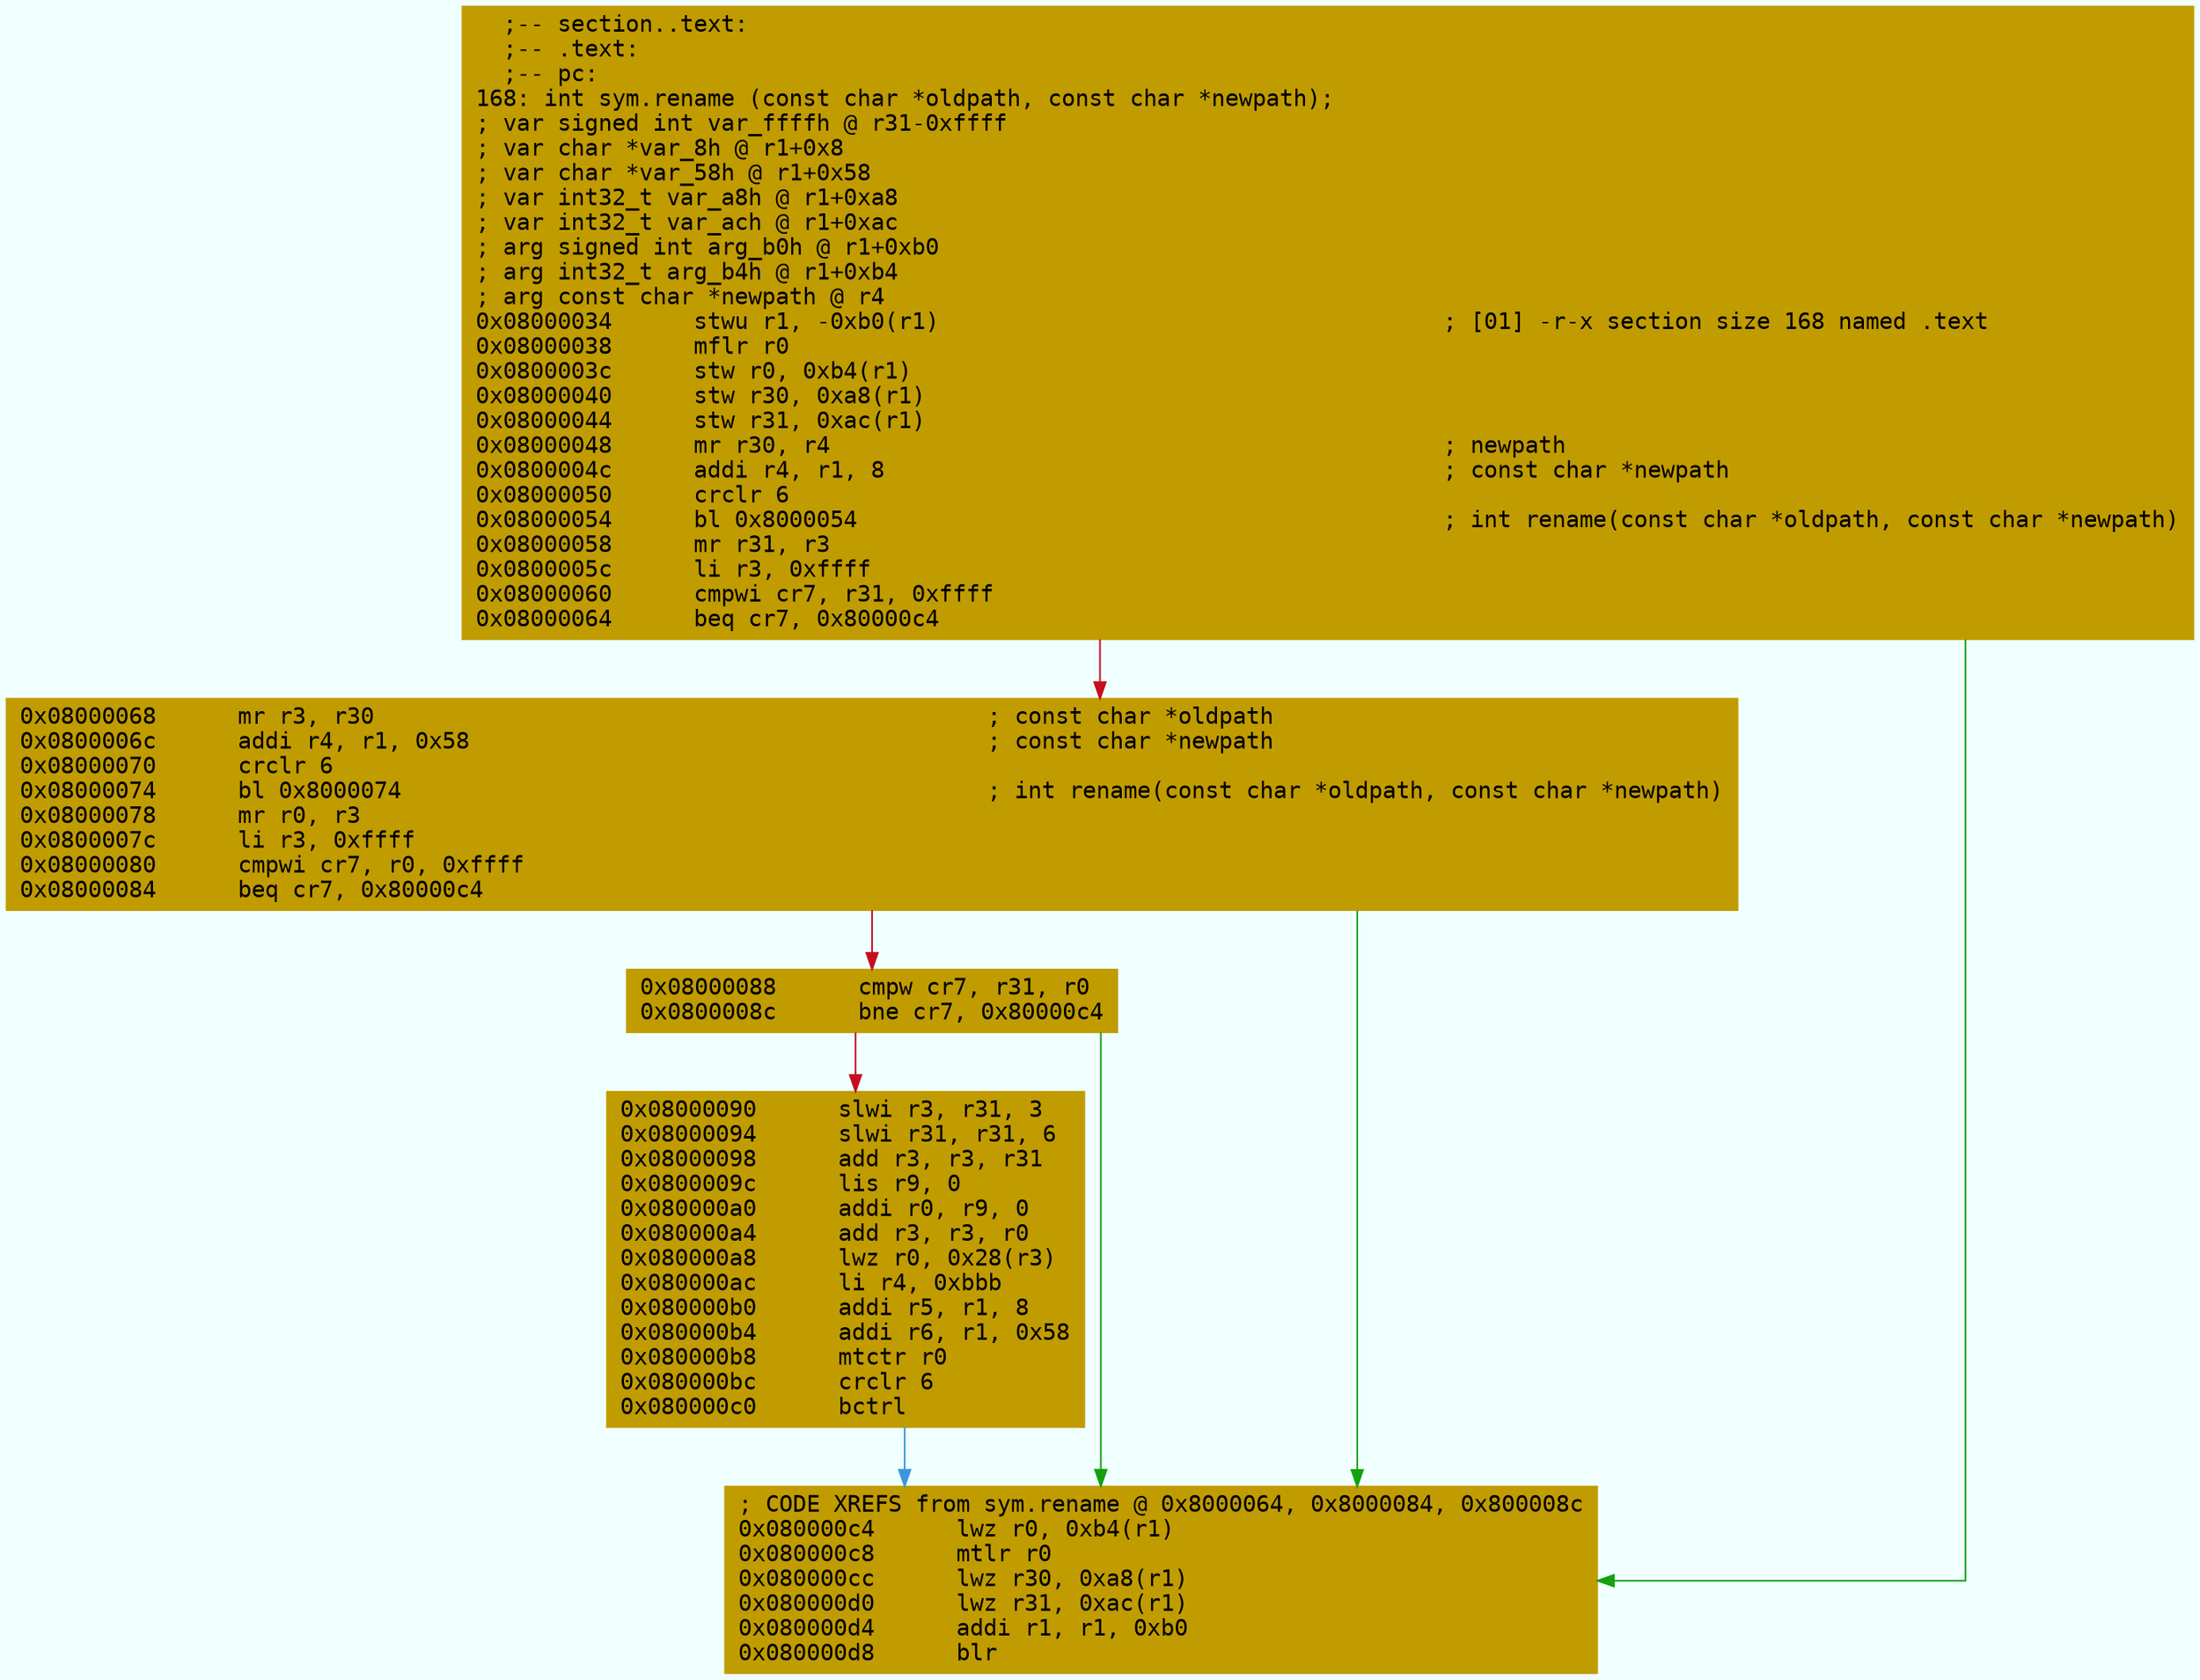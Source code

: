 digraph code {
	graph [bgcolor=azure fontsize=8 fontname="Courier" splines="ortho"];
	node [fillcolor=gray style=filled shape=box];
	edge [arrowhead="normal"];
	"0x08000034" [URL="sym.rename/0x08000034", fillcolor="#c19c00",color="#c19c00", fontname="Courier",label="  ;-- section..text:\l  ;-- .text:\l  ;-- pc:\l168: int sym.rename (const char *oldpath, const char *newpath);\l; var signed int var_ffffh @ r31-0xffff\l; var char *var_8h @ r1+0x8\l; var char *var_58h @ r1+0x58\l; var int32_t var_a8h @ r1+0xa8\l; var int32_t var_ach @ r1+0xac\l; arg signed int arg_b0h @ r1+0xb0\l; arg int32_t arg_b4h @ r1+0xb4\l; arg const char *newpath @ r4\l0x08000034      stwu r1, -0xb0(r1)                                     ; [01] -r-x section size 168 named .text\l0x08000038      mflr r0\l0x0800003c      stw r0, 0xb4(r1)\l0x08000040      stw r30, 0xa8(r1)\l0x08000044      stw r31, 0xac(r1)\l0x08000048      mr r30, r4                                             ; newpath\l0x0800004c      addi r4, r1, 8                                         ; const char *newpath\l0x08000050      crclr 6\l0x08000054      bl 0x8000054                                           ; int rename(const char *oldpath, const char *newpath)\l0x08000058      mr r31, r3\l0x0800005c      li r3, 0xffff\l0x08000060      cmpwi cr7, r31, 0xffff\l0x08000064      beq cr7, 0x80000c4\l"]
	"0x08000068" [URL="sym.rename/0x08000068", fillcolor="#c19c00",color="#c19c00", fontname="Courier",label="0x08000068      mr r3, r30                                             ; const char *oldpath\l0x0800006c      addi r4, r1, 0x58                                      ; const char *newpath\l0x08000070      crclr 6\l0x08000074      bl 0x8000074                                           ; int rename(const char *oldpath, const char *newpath)\l0x08000078      mr r0, r3\l0x0800007c      li r3, 0xffff\l0x08000080      cmpwi cr7, r0, 0xffff\l0x08000084      beq cr7, 0x80000c4\l"]
	"0x08000088" [URL="sym.rename/0x08000088", fillcolor="#c19c00",color="#c19c00", fontname="Courier",label="0x08000088      cmpw cr7, r31, r0\l0x0800008c      bne cr7, 0x80000c4\l"]
	"0x08000090" [URL="sym.rename/0x08000090", fillcolor="#c19c00",color="#c19c00", fontname="Courier",label="0x08000090      slwi r3, r31, 3\l0x08000094      slwi r31, r31, 6\l0x08000098      add r3, r3, r31\l0x0800009c      lis r9, 0\l0x080000a0      addi r0, r9, 0\l0x080000a4      add r3, r3, r0\l0x080000a8      lwz r0, 0x28(r3)\l0x080000ac      li r4, 0xbbb\l0x080000b0      addi r5, r1, 8\l0x080000b4      addi r6, r1, 0x58\l0x080000b8      mtctr r0\l0x080000bc      crclr 6\l0x080000c0      bctrl\l"]
	"0x080000c4" [URL="sym.rename/0x080000c4", fillcolor="#c19c00",color="#c19c00", fontname="Courier",label="; CODE XREFS from sym.rename @ 0x8000064, 0x8000084, 0x800008c\l0x080000c4      lwz r0, 0xb4(r1)\l0x080000c8      mtlr r0\l0x080000cc      lwz r30, 0xa8(r1)\l0x080000d0      lwz r31, 0xac(r1)\l0x080000d4      addi r1, r1, 0xb0\l0x080000d8      blr\l"]
        "0x08000034" -> "0x080000c4" [color="#13a10e"];
        "0x08000034" -> "0x08000068" [color="#c50f1f"];
        "0x08000068" -> "0x080000c4" [color="#13a10e"];
        "0x08000068" -> "0x08000088" [color="#c50f1f"];
        "0x08000088" -> "0x080000c4" [color="#13a10e"];
        "0x08000088" -> "0x08000090" [color="#c50f1f"];
        "0x08000090" -> "0x080000c4" [color="#3a96dd"];
}

